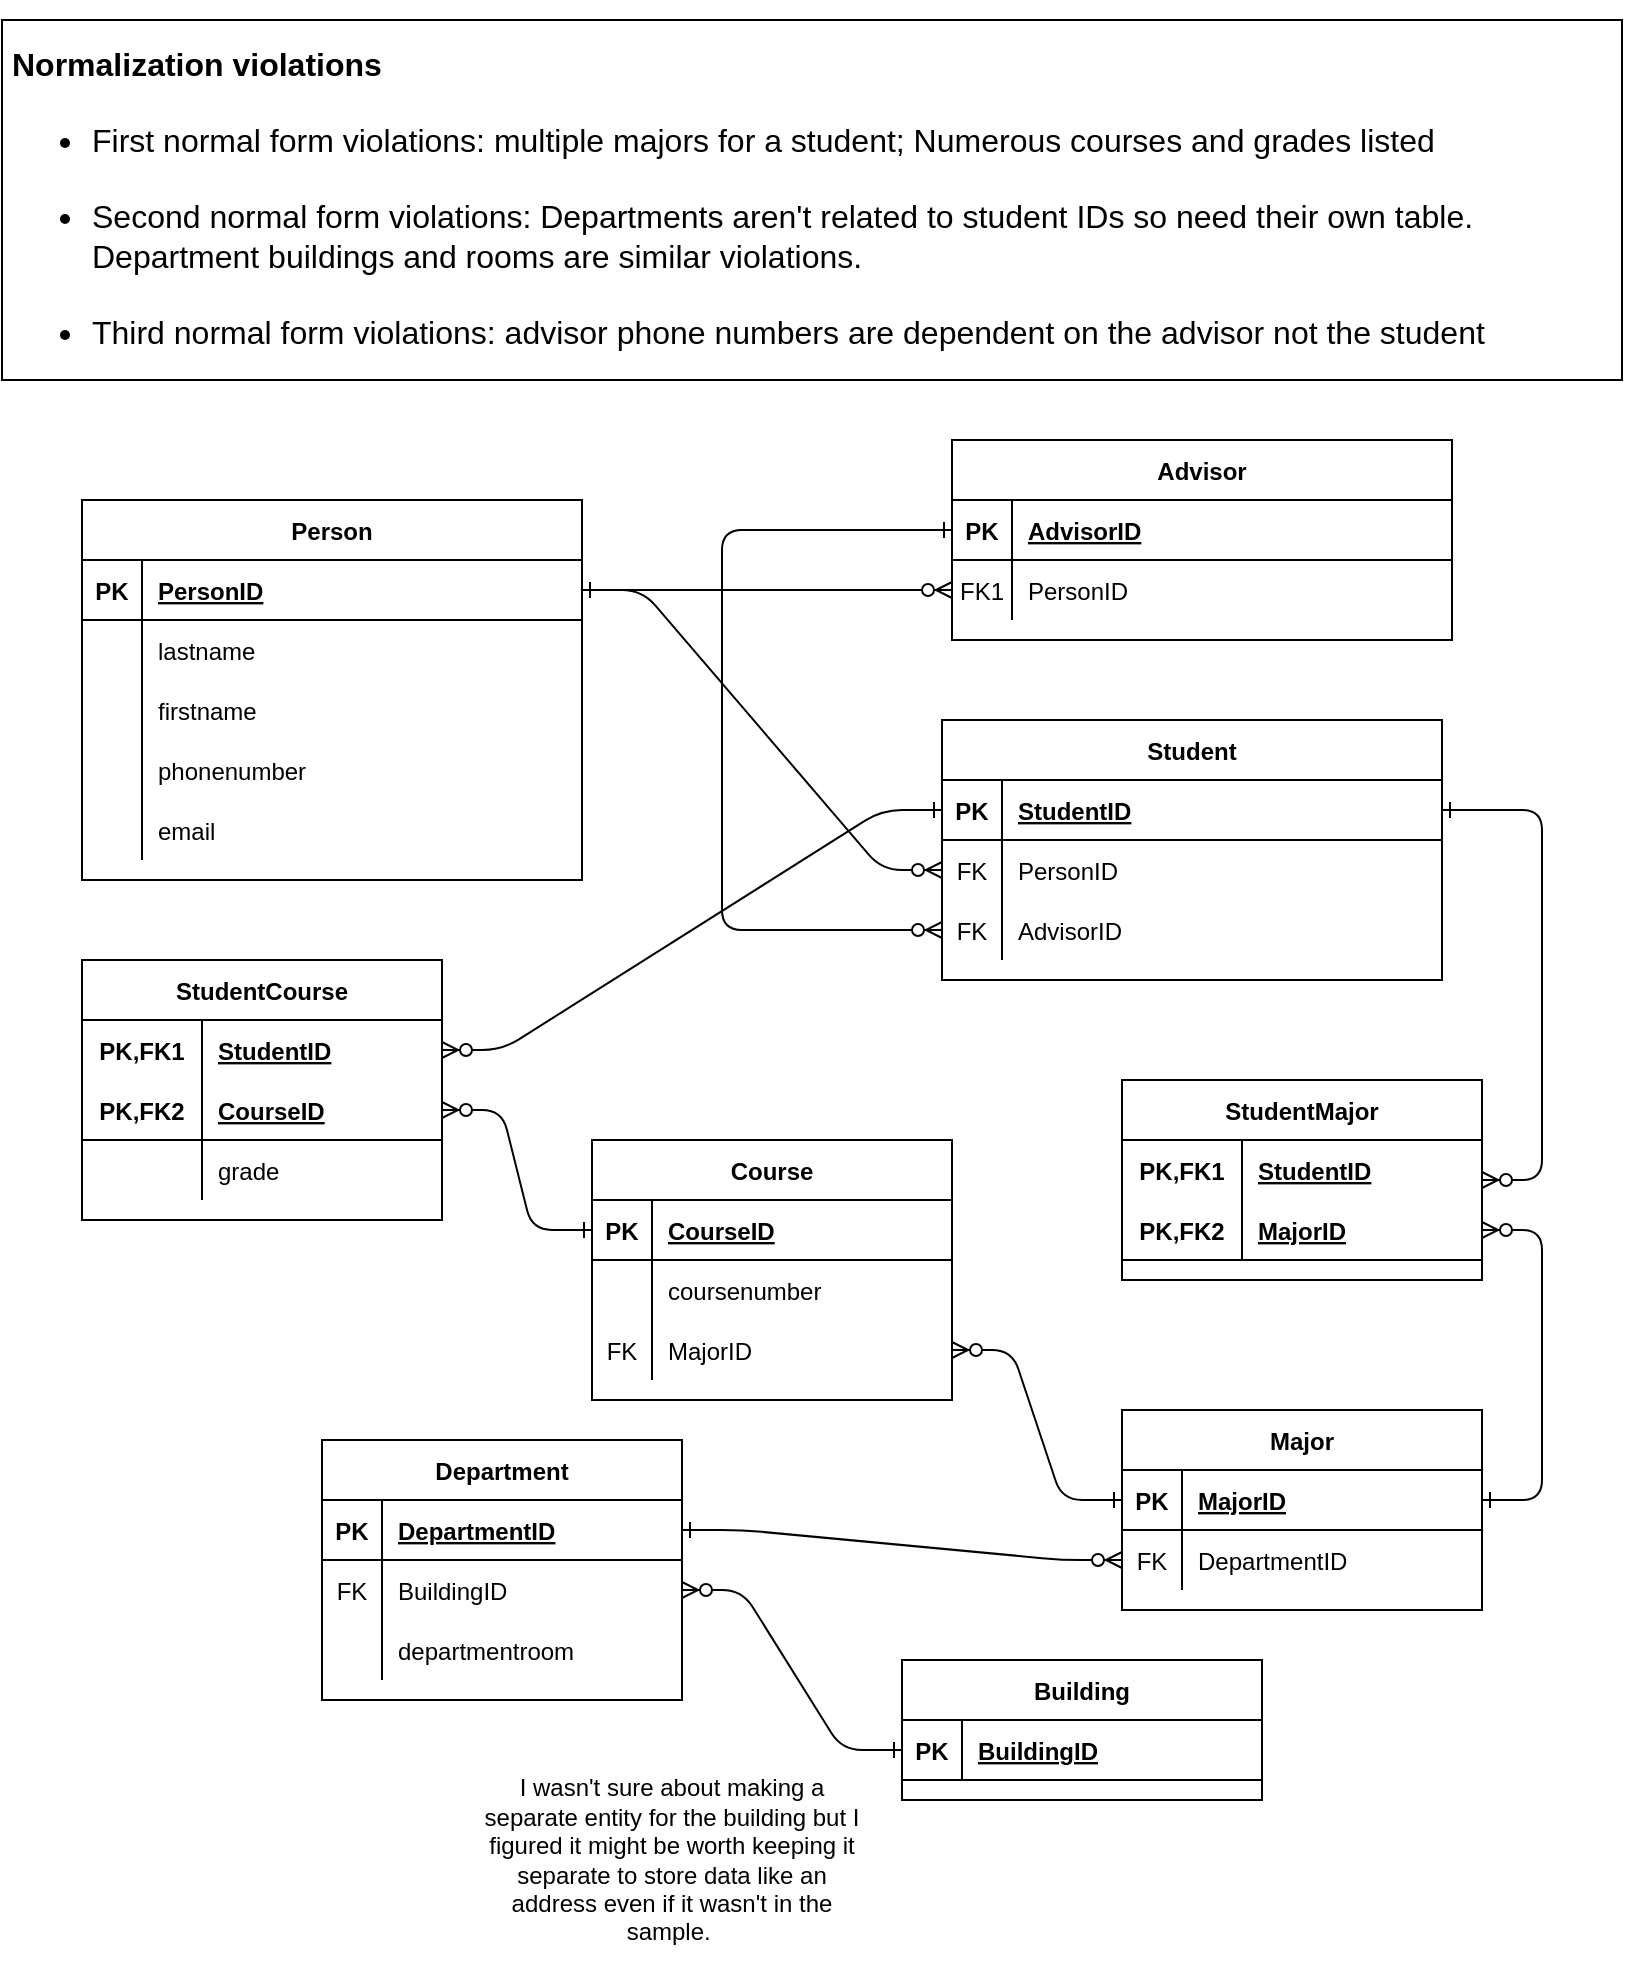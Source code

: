 <mxfile version="13.8.1" type="github">
  <diagram id="R2lEEEUBdFMjLlhIrx00" name="Page-1">
    <mxGraphModel dx="1213" dy="714" grid="1" gridSize="10" guides="1" tooltips="1" connect="1" arrows="1" fold="1" page="1" pageScale="1" pageWidth="850" pageHeight="1100" math="0" shadow="0" extFonts="Permanent Marker^https://fonts.googleapis.com/css?family=Permanent+Marker">
      <root>
        <mxCell id="0" />
        <mxCell id="1" parent="0" />
        <mxCell id="C-vyLk0tnHw3VtMMgP7b-1" value="" style="edgeStyle=entityRelationEdgeStyle;endArrow=ERzeroToMany;startArrow=ERone;endFill=1;startFill=0;exitX=1;exitY=0.5;exitDx=0;exitDy=0;entryX=0;entryY=0.5;entryDx=0;entryDy=0;" parent="1" source="C-vyLk0tnHw3VtMMgP7b-3" target="C-vyLk0tnHw3VtMMgP7b-27" edge="1">
          <mxGeometry width="100" height="100" relative="1" as="geometry">
            <mxPoint x="340" y="720" as="sourcePoint" />
            <mxPoint x="730" y="500" as="targetPoint" />
          </mxGeometry>
        </mxCell>
        <mxCell id="C-vyLk0tnHw3VtMMgP7b-12" value="" style="edgeStyle=entityRelationEdgeStyle;endArrow=ERzeroToMany;startArrow=ERone;endFill=1;startFill=0;" parent="1" source="C-vyLk0tnHw3VtMMgP7b-3" target="C-vyLk0tnHw3VtMMgP7b-17" edge="1">
          <mxGeometry width="100" height="100" relative="1" as="geometry">
            <mxPoint x="400" y="180" as="sourcePoint" />
            <mxPoint x="460" y="205" as="targetPoint" />
          </mxGeometry>
        </mxCell>
        <mxCell id="3lUMdc_TpQhThWW97-AH-1" value="&lt;h1&gt;&lt;span&gt;&lt;font style=&quot;font-size: 16px&quot;&gt;Normalization violations&lt;/font&gt;&lt;/span&gt;&lt;/h1&gt;&lt;h1 style=&quot;font-size: 16px&quot;&gt;&lt;ul&gt;&lt;li&gt;&lt;span style=&quot;font-weight: 400&quot;&gt;First normal form violations: multiple majors for a student; Numerous courses and grades listed&lt;br&gt;&lt;br&gt;&lt;/span&gt;&lt;/li&gt;&lt;li&gt;&lt;span style=&quot;font-weight: 400&quot;&gt;Second normal form violations: Departments aren&#39;t related to student IDs so need their own table. Department buildings and rooms are similar violations.&amp;nbsp;&lt;br&gt;&lt;br&gt;&lt;/span&gt;&lt;/li&gt;&lt;li&gt;&lt;span style=&quot;font-weight: 400&quot;&gt;Third normal form violations: advisor phone numbers are dependent on the advisor not the student&lt;/span&gt;&lt;/li&gt;&lt;/ul&gt;&lt;/h1&gt;" style="text;html=1;fillColor=none;spacing=5;spacingTop=-20;whiteSpace=wrap;overflow=hidden;rounded=0;strokeColor=#000000;" vertex="1" parent="1">
          <mxGeometry x="40" y="30" width="810" height="180" as="geometry" />
        </mxCell>
        <mxCell id="3lUMdc_TpQhThWW97-AH-36" value="" style="edgeStyle=entityRelationEdgeStyle;endArrow=ERzeroToMany;startArrow=ERone;endFill=1;startFill=0;exitX=1;exitY=0.5;exitDx=0;exitDy=0;" edge="1" parent="1" source="C-vyLk0tnHw3VtMMgP7b-24" target="3lUMdc_TpQhThWW97-AH-10">
          <mxGeometry width="100" height="100" relative="1" as="geometry">
            <mxPoint x="50" y="540" as="sourcePoint" />
            <mxPoint x="110" y="680" as="targetPoint" />
          </mxGeometry>
        </mxCell>
        <mxCell id="3lUMdc_TpQhThWW97-AH-37" value="" style="edgeStyle=entityRelationEdgeStyle;endArrow=ERzeroToMany;startArrow=ERone;endFill=1;startFill=0;exitX=1;exitY=0.5;exitDx=0;exitDy=0;entryX=1;entryY=0.5;entryDx=0;entryDy=0;" edge="1" parent="1" source="3lUMdc_TpQhThWW97-AH-24" target="3lUMdc_TpQhThWW97-AH-14">
          <mxGeometry width="100" height="100" relative="1" as="geometry">
            <mxPoint x="290" y="690" as="sourcePoint" />
            <mxPoint x="350" y="830" as="targetPoint" />
          </mxGeometry>
        </mxCell>
        <mxCell id="3lUMdc_TpQhThWW97-AH-51" value="" style="edgeStyle=entityRelationEdgeStyle;endArrow=ERzeroToMany;startArrow=ERone;endFill=1;startFill=0;exitX=1;exitY=0.5;exitDx=0;exitDy=0;entryX=0;entryY=0.5;entryDx=0;entryDy=0;" edge="1" parent="1" source="3lUMdc_TpQhThWW97-AH-39" target="3lUMdc_TpQhThWW97-AH-27">
          <mxGeometry width="100" height="100" relative="1" as="geometry">
            <mxPoint x="460" y="800" as="sourcePoint" />
            <mxPoint x="520" y="940" as="targetPoint" />
          </mxGeometry>
        </mxCell>
        <mxCell id="3lUMdc_TpQhThWW97-AH-62" value="" style="edgeStyle=entityRelationEdgeStyle;endArrow=ERzeroToMany;startArrow=ERone;endFill=1;startFill=0;exitX=0;exitY=0.5;exitDx=0;exitDy=0;entryX=1;entryY=0.5;entryDx=0;entryDy=0;" edge="1" parent="1" source="3lUMdc_TpQhThWW97-AH-53" target="3lUMdc_TpQhThWW97-AH-45">
          <mxGeometry width="100" height="100" relative="1" as="geometry">
            <mxPoint x="310" y="590" as="sourcePoint" />
            <mxPoint x="370" y="730" as="targetPoint" />
          </mxGeometry>
        </mxCell>
        <mxCell id="3lUMdc_TpQhThWW97-AH-90" value="" style="edgeStyle=entityRelationEdgeStyle;endArrow=ERzeroToMany;startArrow=ERone;endFill=1;startFill=0;exitX=0;exitY=0.5;exitDx=0;exitDy=0;entryX=1;entryY=0.5;entryDx=0;entryDy=0;" edge="1" parent="1" source="3lUMdc_TpQhThWW97-AH-24" target="3lUMdc_TpQhThWW97-AH-70">
          <mxGeometry width="100" height="100" relative="1" as="geometry">
            <mxPoint x="310" y="600" as="sourcePoint" />
            <mxPoint x="370" y="740" as="targetPoint" />
          </mxGeometry>
        </mxCell>
        <mxCell id="3lUMdc_TpQhThWW97-AH-94" value="" style="edgeStyle=elbowEdgeStyle;endArrow=ERzeroToMany;startArrow=ERone;endFill=1;startFill=0;entryX=0;entryY=0.5;entryDx=0;entryDy=0;exitX=0;exitY=0.5;exitDx=0;exitDy=0;" edge="1" parent="1" source="C-vyLk0tnHw3VtMMgP7b-14" target="3lUMdc_TpQhThWW97-AH-91">
          <mxGeometry width="100" height="100" relative="1" as="geometry">
            <mxPoint x="410" y="320" as="sourcePoint" />
            <mxPoint x="370" y="630" as="targetPoint" />
            <Array as="points">
              <mxPoint x="400" y="450" />
            </Array>
          </mxGeometry>
        </mxCell>
        <mxCell id="3lUMdc_TpQhThWW97-AH-110" value="" style="edgeStyle=entityRelationEdgeStyle;endArrow=ERzeroToMany;startArrow=ERone;endFill=1;startFill=0;exitX=0;exitY=0.5;exitDx=0;exitDy=0;entryX=1;entryY=0.5;entryDx=0;entryDy=0;" edge="1" parent="1" source="C-vyLk0tnHw3VtMMgP7b-24" target="3lUMdc_TpQhThWW97-AH-97">
          <mxGeometry width="100" height="100" relative="1" as="geometry">
            <mxPoint x="50" y="660" as="sourcePoint" />
            <mxPoint x="110" y="800" as="targetPoint" />
          </mxGeometry>
        </mxCell>
        <mxCell id="3lUMdc_TpQhThWW97-AH-111" value="" style="edgeStyle=entityRelationEdgeStyle;endArrow=ERzeroToMany;startArrow=ERone;endFill=1;startFill=0;exitX=0;exitY=0.5;exitDx=0;exitDy=0;entryX=1;entryY=0.5;entryDx=0;entryDy=0;" edge="1" parent="1" source="3lUMdc_TpQhThWW97-AH-64" target="3lUMdc_TpQhThWW97-AH-100">
          <mxGeometry width="100" height="100" relative="1" as="geometry">
            <mxPoint x="160" y="710" as="sourcePoint" />
            <mxPoint x="220" y="850" as="targetPoint" />
          </mxGeometry>
        </mxCell>
        <mxCell id="C-vyLk0tnHw3VtMMgP7b-2" value="Person" style="shape=table;startSize=30;container=1;collapsible=1;childLayout=tableLayout;fixedRows=1;rowLines=0;fontStyle=1;align=center;resizeLast=1;" parent="1" vertex="1">
          <mxGeometry x="80" y="270" width="250" height="190" as="geometry" />
        </mxCell>
        <mxCell id="C-vyLk0tnHw3VtMMgP7b-3" value="" style="shape=partialRectangle;collapsible=0;dropTarget=0;pointerEvents=0;fillColor=none;points=[[0,0.5],[1,0.5]];portConstraint=eastwest;top=0;left=0;right=0;bottom=1;" parent="C-vyLk0tnHw3VtMMgP7b-2" vertex="1">
          <mxGeometry y="30" width="250" height="30" as="geometry" />
        </mxCell>
        <mxCell id="C-vyLk0tnHw3VtMMgP7b-4" value="PK" style="shape=partialRectangle;overflow=hidden;connectable=0;fillColor=none;top=0;left=0;bottom=0;right=0;fontStyle=1;" parent="C-vyLk0tnHw3VtMMgP7b-3" vertex="1">
          <mxGeometry width="30" height="30" as="geometry" />
        </mxCell>
        <mxCell id="C-vyLk0tnHw3VtMMgP7b-5" value="PersonID" style="shape=partialRectangle;overflow=hidden;connectable=0;fillColor=none;top=0;left=0;bottom=0;right=0;align=left;spacingLeft=6;fontStyle=5;" parent="C-vyLk0tnHw3VtMMgP7b-3" vertex="1">
          <mxGeometry x="30" width="220" height="30" as="geometry" />
        </mxCell>
        <mxCell id="C-vyLk0tnHw3VtMMgP7b-9" value="" style="shape=partialRectangle;collapsible=0;dropTarget=0;pointerEvents=0;fillColor=none;points=[[0,0.5],[1,0.5]];portConstraint=eastwest;top=0;left=0;right=0;bottom=0;" parent="C-vyLk0tnHw3VtMMgP7b-2" vertex="1">
          <mxGeometry y="60" width="250" height="30" as="geometry" />
        </mxCell>
        <mxCell id="C-vyLk0tnHw3VtMMgP7b-10" value="" style="shape=partialRectangle;overflow=hidden;connectable=0;fillColor=none;top=0;left=0;bottom=0;right=0;" parent="C-vyLk0tnHw3VtMMgP7b-9" vertex="1">
          <mxGeometry width="30" height="30" as="geometry" />
        </mxCell>
        <mxCell id="C-vyLk0tnHw3VtMMgP7b-11" value="lastname" style="shape=partialRectangle;overflow=hidden;connectable=0;fillColor=none;top=0;left=0;bottom=0;right=0;align=left;spacingLeft=6;" parent="C-vyLk0tnHw3VtMMgP7b-9" vertex="1">
          <mxGeometry x="30" width="220" height="30" as="geometry" />
        </mxCell>
        <mxCell id="3lUMdc_TpQhThWW97-AH-2" style="shape=partialRectangle;collapsible=0;dropTarget=0;pointerEvents=0;fillColor=none;points=[[0,0.5],[1,0.5]];portConstraint=eastwest;top=0;left=0;right=0;bottom=0;" vertex="1" parent="C-vyLk0tnHw3VtMMgP7b-2">
          <mxGeometry y="90" width="250" height="30" as="geometry" />
        </mxCell>
        <mxCell id="3lUMdc_TpQhThWW97-AH-3" style="shape=partialRectangle;overflow=hidden;connectable=0;fillColor=none;top=0;left=0;bottom=0;right=0;" vertex="1" parent="3lUMdc_TpQhThWW97-AH-2">
          <mxGeometry width="30" height="30" as="geometry" />
        </mxCell>
        <mxCell id="3lUMdc_TpQhThWW97-AH-4" value="firstname" style="shape=partialRectangle;overflow=hidden;connectable=0;fillColor=none;top=0;left=0;bottom=0;right=0;align=left;spacingLeft=6;" vertex="1" parent="3lUMdc_TpQhThWW97-AH-2">
          <mxGeometry x="30" width="220" height="30" as="geometry" />
        </mxCell>
        <mxCell id="3lUMdc_TpQhThWW97-AH-112" style="shape=partialRectangle;collapsible=0;dropTarget=0;pointerEvents=0;fillColor=none;points=[[0,0.5],[1,0.5]];portConstraint=eastwest;top=0;left=0;right=0;bottom=0;" vertex="1" parent="C-vyLk0tnHw3VtMMgP7b-2">
          <mxGeometry y="120" width="250" height="30" as="geometry" />
        </mxCell>
        <mxCell id="3lUMdc_TpQhThWW97-AH-113" style="shape=partialRectangle;overflow=hidden;connectable=0;fillColor=none;top=0;left=0;bottom=0;right=0;" vertex="1" parent="3lUMdc_TpQhThWW97-AH-112">
          <mxGeometry width="30" height="30" as="geometry" />
        </mxCell>
        <mxCell id="3lUMdc_TpQhThWW97-AH-114" value="phonenumber" style="shape=partialRectangle;overflow=hidden;connectable=0;fillColor=none;top=0;left=0;bottom=0;right=0;align=left;spacingLeft=6;" vertex="1" parent="3lUMdc_TpQhThWW97-AH-112">
          <mxGeometry x="30" width="220" height="30" as="geometry" />
        </mxCell>
        <mxCell id="3lUMdc_TpQhThWW97-AH-115" style="shape=partialRectangle;collapsible=0;dropTarget=0;pointerEvents=0;fillColor=none;points=[[0,0.5],[1,0.5]];portConstraint=eastwest;top=0;left=0;right=0;bottom=0;" vertex="1" parent="C-vyLk0tnHw3VtMMgP7b-2">
          <mxGeometry y="150" width="250" height="30" as="geometry" />
        </mxCell>
        <mxCell id="3lUMdc_TpQhThWW97-AH-116" style="shape=partialRectangle;overflow=hidden;connectable=0;fillColor=none;top=0;left=0;bottom=0;right=0;" vertex="1" parent="3lUMdc_TpQhThWW97-AH-115">
          <mxGeometry width="30" height="30" as="geometry" />
        </mxCell>
        <mxCell id="3lUMdc_TpQhThWW97-AH-117" value="email" style="shape=partialRectangle;overflow=hidden;connectable=0;fillColor=none;top=0;left=0;bottom=0;right=0;align=left;spacingLeft=6;" vertex="1" parent="3lUMdc_TpQhThWW97-AH-115">
          <mxGeometry x="30" width="220" height="30" as="geometry" />
        </mxCell>
        <mxCell id="3lUMdc_TpQhThWW97-AH-96" value="StudentCourse" style="shape=table;startSize=30;container=1;collapsible=1;childLayout=tableLayout;fixedRows=1;rowLines=0;fontStyle=1;align=center;resizeLast=1;strokeColor=#000000;" vertex="1" parent="1">
          <mxGeometry x="80" y="500" width="180" height="130" as="geometry" />
        </mxCell>
        <mxCell id="3lUMdc_TpQhThWW97-AH-97" value="" style="shape=partialRectangle;collapsible=0;dropTarget=0;pointerEvents=0;fillColor=none;top=0;left=0;bottom=0;right=0;points=[[0,0.5],[1,0.5]];portConstraint=eastwest;" vertex="1" parent="3lUMdc_TpQhThWW97-AH-96">
          <mxGeometry y="30" width="180" height="30" as="geometry" />
        </mxCell>
        <mxCell id="3lUMdc_TpQhThWW97-AH-98" value="PK,FK1" style="shape=partialRectangle;connectable=0;fillColor=none;top=0;left=0;bottom=0;right=0;fontStyle=1;overflow=hidden;" vertex="1" parent="3lUMdc_TpQhThWW97-AH-97">
          <mxGeometry width="60" height="30" as="geometry" />
        </mxCell>
        <mxCell id="3lUMdc_TpQhThWW97-AH-99" value="StudentID" style="shape=partialRectangle;connectable=0;fillColor=none;top=0;left=0;bottom=0;right=0;align=left;spacingLeft=6;fontStyle=5;overflow=hidden;" vertex="1" parent="3lUMdc_TpQhThWW97-AH-97">
          <mxGeometry x="60" width="120" height="30" as="geometry" />
        </mxCell>
        <mxCell id="3lUMdc_TpQhThWW97-AH-100" value="" style="shape=partialRectangle;collapsible=0;dropTarget=0;pointerEvents=0;fillColor=none;top=0;left=0;bottom=1;right=0;points=[[0,0.5],[1,0.5]];portConstraint=eastwest;" vertex="1" parent="3lUMdc_TpQhThWW97-AH-96">
          <mxGeometry y="60" width="180" height="30" as="geometry" />
        </mxCell>
        <mxCell id="3lUMdc_TpQhThWW97-AH-101" value="PK,FK2" style="shape=partialRectangle;connectable=0;fillColor=none;top=0;left=0;bottom=0;right=0;fontStyle=1;overflow=hidden;" vertex="1" parent="3lUMdc_TpQhThWW97-AH-100">
          <mxGeometry width="60" height="30" as="geometry" />
        </mxCell>
        <mxCell id="3lUMdc_TpQhThWW97-AH-102" value="CourseID" style="shape=partialRectangle;connectable=0;fillColor=none;top=0;left=0;bottom=0;right=0;align=left;spacingLeft=6;fontStyle=5;overflow=hidden;" vertex="1" parent="3lUMdc_TpQhThWW97-AH-100">
          <mxGeometry x="60" width="120" height="30" as="geometry" />
        </mxCell>
        <mxCell id="3lUMdc_TpQhThWW97-AH-107" value="" style="shape=partialRectangle;collapsible=0;dropTarget=0;pointerEvents=0;fillColor=none;top=0;left=0;bottom=0;right=0;points=[[0,0.5],[1,0.5]];portConstraint=eastwest;" vertex="1" parent="3lUMdc_TpQhThWW97-AH-96">
          <mxGeometry y="90" width="180" height="30" as="geometry" />
        </mxCell>
        <mxCell id="3lUMdc_TpQhThWW97-AH-108" value="" style="shape=partialRectangle;connectable=0;fillColor=none;top=0;left=0;bottom=0;right=0;editable=1;overflow=hidden;" vertex="1" parent="3lUMdc_TpQhThWW97-AH-107">
          <mxGeometry width="60" height="30" as="geometry" />
        </mxCell>
        <mxCell id="3lUMdc_TpQhThWW97-AH-109" value="grade" style="shape=partialRectangle;connectable=0;fillColor=none;top=0;left=0;bottom=0;right=0;align=left;spacingLeft=6;overflow=hidden;" vertex="1" parent="3lUMdc_TpQhThWW97-AH-107">
          <mxGeometry x="60" width="120" height="30" as="geometry" />
        </mxCell>
        <mxCell id="3lUMdc_TpQhThWW97-AH-63" value="Course" style="shape=table;startSize=30;container=1;collapsible=1;childLayout=tableLayout;fixedRows=1;rowLines=0;fontStyle=1;align=center;resizeLast=1;strokeColor=#000000;" vertex="1" parent="1">
          <mxGeometry x="335" y="590" width="180" height="130" as="geometry" />
        </mxCell>
        <mxCell id="3lUMdc_TpQhThWW97-AH-64" value="" style="shape=partialRectangle;collapsible=0;dropTarget=0;pointerEvents=0;fillColor=none;top=0;left=0;bottom=1;right=0;points=[[0,0.5],[1,0.5]];portConstraint=eastwest;" vertex="1" parent="3lUMdc_TpQhThWW97-AH-63">
          <mxGeometry y="30" width="180" height="30" as="geometry" />
        </mxCell>
        <mxCell id="3lUMdc_TpQhThWW97-AH-65" value="PK" style="shape=partialRectangle;connectable=0;fillColor=none;top=0;left=0;bottom=0;right=0;fontStyle=1;overflow=hidden;" vertex="1" parent="3lUMdc_TpQhThWW97-AH-64">
          <mxGeometry width="30" height="30" as="geometry" />
        </mxCell>
        <mxCell id="3lUMdc_TpQhThWW97-AH-66" value="CourseID" style="shape=partialRectangle;connectable=0;fillColor=none;top=0;left=0;bottom=0;right=0;align=left;spacingLeft=6;fontStyle=5;overflow=hidden;" vertex="1" parent="3lUMdc_TpQhThWW97-AH-64">
          <mxGeometry x="30" width="150" height="30" as="geometry" />
        </mxCell>
        <mxCell id="3lUMdc_TpQhThWW97-AH-67" value="" style="shape=partialRectangle;collapsible=0;dropTarget=0;pointerEvents=0;fillColor=none;top=0;left=0;bottom=0;right=0;points=[[0,0.5],[1,0.5]];portConstraint=eastwest;" vertex="1" parent="3lUMdc_TpQhThWW97-AH-63">
          <mxGeometry y="60" width="180" height="30" as="geometry" />
        </mxCell>
        <mxCell id="3lUMdc_TpQhThWW97-AH-68" value="" style="shape=partialRectangle;connectable=0;fillColor=none;top=0;left=0;bottom=0;right=0;editable=1;overflow=hidden;" vertex="1" parent="3lUMdc_TpQhThWW97-AH-67">
          <mxGeometry width="30" height="30" as="geometry" />
        </mxCell>
        <mxCell id="3lUMdc_TpQhThWW97-AH-69" value="coursenumber" style="shape=partialRectangle;connectable=0;fillColor=none;top=0;left=0;bottom=0;right=0;align=left;spacingLeft=6;overflow=hidden;" vertex="1" parent="3lUMdc_TpQhThWW97-AH-67">
          <mxGeometry x="30" width="150" height="30" as="geometry" />
        </mxCell>
        <mxCell id="3lUMdc_TpQhThWW97-AH-70" value="" style="shape=partialRectangle;collapsible=0;dropTarget=0;pointerEvents=0;fillColor=none;top=0;left=0;bottom=0;right=0;points=[[0,0.5],[1,0.5]];portConstraint=eastwest;" vertex="1" parent="3lUMdc_TpQhThWW97-AH-63">
          <mxGeometry y="90" width="180" height="30" as="geometry" />
        </mxCell>
        <mxCell id="3lUMdc_TpQhThWW97-AH-71" value="FK" style="shape=partialRectangle;connectable=0;fillColor=none;top=0;left=0;bottom=0;right=0;editable=1;overflow=hidden;" vertex="1" parent="3lUMdc_TpQhThWW97-AH-70">
          <mxGeometry width="30" height="30" as="geometry" />
        </mxCell>
        <mxCell id="3lUMdc_TpQhThWW97-AH-72" value="MajorID" style="shape=partialRectangle;connectable=0;fillColor=none;top=0;left=0;bottom=0;right=0;align=left;spacingLeft=6;overflow=hidden;" vertex="1" parent="3lUMdc_TpQhThWW97-AH-70">
          <mxGeometry x="30" width="150" height="30" as="geometry" />
        </mxCell>
        <mxCell id="3lUMdc_TpQhThWW97-AH-38" value="Department" style="shape=table;startSize=30;container=1;collapsible=1;childLayout=tableLayout;fixedRows=1;rowLines=0;fontStyle=1;align=center;resizeLast=1;strokeColor=#000000;" vertex="1" parent="1">
          <mxGeometry x="200" y="740" width="180" height="130" as="geometry" />
        </mxCell>
        <mxCell id="3lUMdc_TpQhThWW97-AH-39" value="" style="shape=partialRectangle;collapsible=0;dropTarget=0;pointerEvents=0;fillColor=none;top=0;left=0;bottom=1;right=0;points=[[0,0.5],[1,0.5]];portConstraint=eastwest;" vertex="1" parent="3lUMdc_TpQhThWW97-AH-38">
          <mxGeometry y="30" width="180" height="30" as="geometry" />
        </mxCell>
        <mxCell id="3lUMdc_TpQhThWW97-AH-40" value="PK" style="shape=partialRectangle;connectable=0;fillColor=none;top=0;left=0;bottom=0;right=0;fontStyle=1;overflow=hidden;" vertex="1" parent="3lUMdc_TpQhThWW97-AH-39">
          <mxGeometry width="30" height="30" as="geometry" />
        </mxCell>
        <mxCell id="3lUMdc_TpQhThWW97-AH-41" value="DepartmentID" style="shape=partialRectangle;connectable=0;fillColor=none;top=0;left=0;bottom=0;right=0;align=left;spacingLeft=6;fontStyle=5;overflow=hidden;" vertex="1" parent="3lUMdc_TpQhThWW97-AH-39">
          <mxGeometry x="30" width="150" height="30" as="geometry" />
        </mxCell>
        <mxCell id="3lUMdc_TpQhThWW97-AH-45" value="" style="shape=partialRectangle;collapsible=0;dropTarget=0;pointerEvents=0;fillColor=none;top=0;left=0;bottom=0;right=0;points=[[0,0.5],[1,0.5]];portConstraint=eastwest;" vertex="1" parent="3lUMdc_TpQhThWW97-AH-38">
          <mxGeometry y="60" width="180" height="30" as="geometry" />
        </mxCell>
        <mxCell id="3lUMdc_TpQhThWW97-AH-46" value="FK" style="shape=partialRectangle;connectable=0;fillColor=none;top=0;left=0;bottom=0;right=0;editable=1;overflow=hidden;" vertex="1" parent="3lUMdc_TpQhThWW97-AH-45">
          <mxGeometry width="30" height="30" as="geometry" />
        </mxCell>
        <mxCell id="3lUMdc_TpQhThWW97-AH-47" value="BuildingID" style="shape=partialRectangle;connectable=0;fillColor=none;top=0;left=0;bottom=0;right=0;align=left;spacingLeft=6;overflow=hidden;" vertex="1" parent="3lUMdc_TpQhThWW97-AH-45">
          <mxGeometry x="30" width="150" height="30" as="geometry" />
        </mxCell>
        <mxCell id="3lUMdc_TpQhThWW97-AH-48" value="" style="shape=partialRectangle;collapsible=0;dropTarget=0;pointerEvents=0;fillColor=none;top=0;left=0;bottom=0;right=0;points=[[0,0.5],[1,0.5]];portConstraint=eastwest;" vertex="1" parent="3lUMdc_TpQhThWW97-AH-38">
          <mxGeometry y="90" width="180" height="30" as="geometry" />
        </mxCell>
        <mxCell id="3lUMdc_TpQhThWW97-AH-49" value="" style="shape=partialRectangle;connectable=0;fillColor=none;top=0;left=0;bottom=0;right=0;editable=1;overflow=hidden;" vertex="1" parent="3lUMdc_TpQhThWW97-AH-48">
          <mxGeometry width="30" height="30" as="geometry" />
        </mxCell>
        <mxCell id="3lUMdc_TpQhThWW97-AH-50" value="departmentroom" style="shape=partialRectangle;connectable=0;fillColor=none;top=0;left=0;bottom=0;right=0;align=left;spacingLeft=6;overflow=hidden;" vertex="1" parent="3lUMdc_TpQhThWW97-AH-48">
          <mxGeometry x="30" width="150" height="30" as="geometry" />
        </mxCell>
        <mxCell id="3lUMdc_TpQhThWW97-AH-23" value="Major" style="shape=table;startSize=30;container=1;collapsible=1;childLayout=tableLayout;fixedRows=1;rowLines=0;fontStyle=1;align=center;resizeLast=1;strokeColor=#000000;" vertex="1" parent="1">
          <mxGeometry x="600" y="725" width="180" height="100" as="geometry" />
        </mxCell>
        <mxCell id="3lUMdc_TpQhThWW97-AH-24" value="" style="shape=partialRectangle;collapsible=0;dropTarget=0;pointerEvents=0;fillColor=none;top=0;left=0;bottom=1;right=0;points=[[0,0.5],[1,0.5]];portConstraint=eastwest;" vertex="1" parent="3lUMdc_TpQhThWW97-AH-23">
          <mxGeometry y="30" width="180" height="30" as="geometry" />
        </mxCell>
        <mxCell id="3lUMdc_TpQhThWW97-AH-25" value="PK" style="shape=partialRectangle;connectable=0;fillColor=none;top=0;left=0;bottom=0;right=0;fontStyle=1;overflow=hidden;" vertex="1" parent="3lUMdc_TpQhThWW97-AH-24">
          <mxGeometry width="30" height="30" as="geometry" />
        </mxCell>
        <mxCell id="3lUMdc_TpQhThWW97-AH-26" value="MajorID" style="shape=partialRectangle;connectable=0;fillColor=none;top=0;left=0;bottom=0;right=0;align=left;spacingLeft=6;fontStyle=5;overflow=hidden;" vertex="1" parent="3lUMdc_TpQhThWW97-AH-24">
          <mxGeometry x="30" width="150" height="30" as="geometry" />
        </mxCell>
        <mxCell id="3lUMdc_TpQhThWW97-AH-27" value="" style="shape=partialRectangle;collapsible=0;dropTarget=0;pointerEvents=0;fillColor=none;top=0;left=0;bottom=0;right=0;points=[[0,0.5],[1,0.5]];portConstraint=eastwest;" vertex="1" parent="3lUMdc_TpQhThWW97-AH-23">
          <mxGeometry y="60" width="180" height="30" as="geometry" />
        </mxCell>
        <mxCell id="3lUMdc_TpQhThWW97-AH-28" value="FK" style="shape=partialRectangle;connectable=0;fillColor=none;top=0;left=0;bottom=0;right=0;editable=1;overflow=hidden;" vertex="1" parent="3lUMdc_TpQhThWW97-AH-27">
          <mxGeometry width="30" height="30" as="geometry" />
        </mxCell>
        <mxCell id="3lUMdc_TpQhThWW97-AH-29" value="DepartmentID" style="shape=partialRectangle;connectable=0;fillColor=none;top=0;left=0;bottom=0;right=0;align=left;spacingLeft=6;overflow=hidden;" vertex="1" parent="3lUMdc_TpQhThWW97-AH-27">
          <mxGeometry x="30" width="150" height="30" as="geometry" />
        </mxCell>
        <mxCell id="3lUMdc_TpQhThWW97-AH-52" value="Building" style="shape=table;startSize=30;container=1;collapsible=1;childLayout=tableLayout;fixedRows=1;rowLines=0;fontStyle=1;align=center;resizeLast=1;strokeColor=#000000;" vertex="1" parent="1">
          <mxGeometry x="490" y="850" width="180" height="70" as="geometry" />
        </mxCell>
        <mxCell id="3lUMdc_TpQhThWW97-AH-53" value="" style="shape=partialRectangle;collapsible=0;dropTarget=0;pointerEvents=0;fillColor=none;top=0;left=0;bottom=1;right=0;points=[[0,0.5],[1,0.5]];portConstraint=eastwest;" vertex="1" parent="3lUMdc_TpQhThWW97-AH-52">
          <mxGeometry y="30" width="180" height="30" as="geometry" />
        </mxCell>
        <mxCell id="3lUMdc_TpQhThWW97-AH-54" value="PK" style="shape=partialRectangle;connectable=0;fillColor=none;top=0;left=0;bottom=0;right=0;fontStyle=1;overflow=hidden;" vertex="1" parent="3lUMdc_TpQhThWW97-AH-53">
          <mxGeometry width="30" height="30" as="geometry" />
        </mxCell>
        <mxCell id="3lUMdc_TpQhThWW97-AH-55" value="BuildingID" style="shape=partialRectangle;connectable=0;fillColor=none;top=0;left=0;bottom=0;right=0;align=left;spacingLeft=6;fontStyle=5;overflow=hidden;" vertex="1" parent="3lUMdc_TpQhThWW97-AH-53">
          <mxGeometry x="30" width="150" height="30" as="geometry" />
        </mxCell>
        <mxCell id="C-vyLk0tnHw3VtMMgP7b-13" value="Advisor" style="shape=table;startSize=30;container=1;collapsible=1;childLayout=tableLayout;fixedRows=1;rowLines=0;fontStyle=1;align=center;resizeLast=1;" parent="1" vertex="1">
          <mxGeometry x="515" y="240" width="250" height="100" as="geometry" />
        </mxCell>
        <mxCell id="C-vyLk0tnHw3VtMMgP7b-14" value="" style="shape=partialRectangle;collapsible=0;dropTarget=0;pointerEvents=0;fillColor=none;points=[[0,0.5],[1,0.5]];portConstraint=eastwest;top=0;left=0;right=0;bottom=1;" parent="C-vyLk0tnHw3VtMMgP7b-13" vertex="1">
          <mxGeometry y="30" width="250" height="30" as="geometry" />
        </mxCell>
        <mxCell id="C-vyLk0tnHw3VtMMgP7b-15" value="PK" style="shape=partialRectangle;overflow=hidden;connectable=0;fillColor=none;top=0;left=0;bottom=0;right=0;fontStyle=1;" parent="C-vyLk0tnHw3VtMMgP7b-14" vertex="1">
          <mxGeometry width="30" height="30" as="geometry" />
        </mxCell>
        <mxCell id="C-vyLk0tnHw3VtMMgP7b-16" value="AdvisorID" style="shape=partialRectangle;overflow=hidden;connectable=0;fillColor=none;top=0;left=0;bottom=0;right=0;align=left;spacingLeft=6;fontStyle=5;" parent="C-vyLk0tnHw3VtMMgP7b-14" vertex="1">
          <mxGeometry x="30" width="220" height="30" as="geometry" />
        </mxCell>
        <mxCell id="C-vyLk0tnHw3VtMMgP7b-17" value="" style="shape=partialRectangle;collapsible=0;dropTarget=0;pointerEvents=0;fillColor=none;points=[[0,0.5],[1,0.5]];portConstraint=eastwest;top=0;left=0;right=0;bottom=0;" parent="C-vyLk0tnHw3VtMMgP7b-13" vertex="1">
          <mxGeometry y="60" width="250" height="30" as="geometry" />
        </mxCell>
        <mxCell id="C-vyLk0tnHw3VtMMgP7b-18" value="FK1" style="shape=partialRectangle;overflow=hidden;connectable=0;fillColor=none;top=0;left=0;bottom=0;right=0;" parent="C-vyLk0tnHw3VtMMgP7b-17" vertex="1">
          <mxGeometry width="30" height="30" as="geometry" />
        </mxCell>
        <mxCell id="C-vyLk0tnHw3VtMMgP7b-19" value="PersonID" style="shape=partialRectangle;overflow=hidden;connectable=0;fillColor=none;top=0;left=0;bottom=0;right=0;align=left;spacingLeft=6;" parent="C-vyLk0tnHw3VtMMgP7b-17" vertex="1">
          <mxGeometry x="30" width="220" height="30" as="geometry" />
        </mxCell>
        <mxCell id="C-vyLk0tnHw3VtMMgP7b-23" value="Student" style="shape=table;startSize=30;container=1;collapsible=1;childLayout=tableLayout;fixedRows=1;rowLines=0;fontStyle=1;align=center;resizeLast=1;" parent="1" vertex="1">
          <mxGeometry x="510" y="380" width="250" height="130" as="geometry" />
        </mxCell>
        <mxCell id="C-vyLk0tnHw3VtMMgP7b-24" value="" style="shape=partialRectangle;collapsible=0;dropTarget=0;pointerEvents=0;fillColor=none;points=[[0,0.5],[1,0.5]];portConstraint=eastwest;top=0;left=0;right=0;bottom=1;" parent="C-vyLk0tnHw3VtMMgP7b-23" vertex="1">
          <mxGeometry y="30" width="250" height="30" as="geometry" />
        </mxCell>
        <mxCell id="C-vyLk0tnHw3VtMMgP7b-25" value="PK" style="shape=partialRectangle;overflow=hidden;connectable=0;fillColor=none;top=0;left=0;bottom=0;right=0;fontStyle=1;" parent="C-vyLk0tnHw3VtMMgP7b-24" vertex="1">
          <mxGeometry width="30" height="30" as="geometry" />
        </mxCell>
        <mxCell id="C-vyLk0tnHw3VtMMgP7b-26" value="StudentID" style="shape=partialRectangle;overflow=hidden;connectable=0;fillColor=none;top=0;left=0;bottom=0;right=0;align=left;spacingLeft=6;fontStyle=5;" parent="C-vyLk0tnHw3VtMMgP7b-24" vertex="1">
          <mxGeometry x="30" width="220" height="30" as="geometry" />
        </mxCell>
        <mxCell id="C-vyLk0tnHw3VtMMgP7b-27" value="" style="shape=partialRectangle;collapsible=0;dropTarget=0;pointerEvents=0;fillColor=none;points=[[0,0.5],[1,0.5]];portConstraint=eastwest;top=0;left=0;right=0;bottom=0;" parent="C-vyLk0tnHw3VtMMgP7b-23" vertex="1">
          <mxGeometry y="60" width="250" height="30" as="geometry" />
        </mxCell>
        <mxCell id="C-vyLk0tnHw3VtMMgP7b-28" value="FK" style="shape=partialRectangle;overflow=hidden;connectable=0;fillColor=none;top=0;left=0;bottom=0;right=0;" parent="C-vyLk0tnHw3VtMMgP7b-27" vertex="1">
          <mxGeometry width="30" height="30" as="geometry" />
        </mxCell>
        <mxCell id="C-vyLk0tnHw3VtMMgP7b-29" value="PersonID" style="shape=partialRectangle;overflow=hidden;connectable=0;fillColor=none;top=0;left=0;bottom=0;right=0;align=left;spacingLeft=6;" parent="C-vyLk0tnHw3VtMMgP7b-27" vertex="1">
          <mxGeometry x="30" width="220" height="30" as="geometry" />
        </mxCell>
        <mxCell id="3lUMdc_TpQhThWW97-AH-91" style="shape=partialRectangle;collapsible=0;dropTarget=0;pointerEvents=0;fillColor=none;points=[[0,0.5],[1,0.5]];portConstraint=eastwest;top=0;left=0;right=0;bottom=0;" vertex="1" parent="C-vyLk0tnHw3VtMMgP7b-23">
          <mxGeometry y="90" width="250" height="30" as="geometry" />
        </mxCell>
        <mxCell id="3lUMdc_TpQhThWW97-AH-92" value="FK" style="shape=partialRectangle;overflow=hidden;connectable=0;fillColor=none;top=0;left=0;bottom=0;right=0;" vertex="1" parent="3lUMdc_TpQhThWW97-AH-91">
          <mxGeometry width="30" height="30" as="geometry" />
        </mxCell>
        <mxCell id="3lUMdc_TpQhThWW97-AH-93" value="AdvisorID" style="shape=partialRectangle;overflow=hidden;connectable=0;fillColor=none;top=0;left=0;bottom=0;right=0;align=left;spacingLeft=6;" vertex="1" parent="3lUMdc_TpQhThWW97-AH-91">
          <mxGeometry x="30" width="220" height="30" as="geometry" />
        </mxCell>
        <mxCell id="3lUMdc_TpQhThWW97-AH-10" value="StudentMajor" style="shape=table;startSize=30;container=1;collapsible=1;childLayout=tableLayout;fixedRows=1;rowLines=0;fontStyle=1;align=center;resizeLast=1;strokeColor=#000000;" vertex="1" parent="1">
          <mxGeometry x="600" y="560" width="180" height="100" as="geometry" />
        </mxCell>
        <mxCell id="3lUMdc_TpQhThWW97-AH-11" value="" style="shape=partialRectangle;collapsible=0;dropTarget=0;pointerEvents=0;fillColor=none;top=0;left=0;bottom=0;right=0;points=[[0,0.5],[1,0.5]];portConstraint=eastwest;" vertex="1" parent="3lUMdc_TpQhThWW97-AH-10">
          <mxGeometry y="30" width="180" height="30" as="geometry" />
        </mxCell>
        <mxCell id="3lUMdc_TpQhThWW97-AH-12" value="PK,FK1" style="shape=partialRectangle;connectable=0;fillColor=none;top=0;left=0;bottom=0;right=0;fontStyle=1;overflow=hidden;" vertex="1" parent="3lUMdc_TpQhThWW97-AH-11">
          <mxGeometry width="60" height="30" as="geometry" />
        </mxCell>
        <mxCell id="3lUMdc_TpQhThWW97-AH-13" value="StudentID" style="shape=partialRectangle;connectable=0;fillColor=none;top=0;left=0;bottom=0;right=0;align=left;spacingLeft=6;fontStyle=5;overflow=hidden;" vertex="1" parent="3lUMdc_TpQhThWW97-AH-11">
          <mxGeometry x="60" width="120" height="30" as="geometry" />
        </mxCell>
        <mxCell id="3lUMdc_TpQhThWW97-AH-14" value="" style="shape=partialRectangle;collapsible=0;dropTarget=0;pointerEvents=0;fillColor=none;top=0;left=0;bottom=1;right=0;points=[[0,0.5],[1,0.5]];portConstraint=eastwest;" vertex="1" parent="3lUMdc_TpQhThWW97-AH-10">
          <mxGeometry y="60" width="180" height="30" as="geometry" />
        </mxCell>
        <mxCell id="3lUMdc_TpQhThWW97-AH-15" value="PK,FK2" style="shape=partialRectangle;connectable=0;fillColor=none;top=0;left=0;bottom=0;right=0;fontStyle=1;overflow=hidden;" vertex="1" parent="3lUMdc_TpQhThWW97-AH-14">
          <mxGeometry width="60" height="30" as="geometry" />
        </mxCell>
        <mxCell id="3lUMdc_TpQhThWW97-AH-16" value="MajorID" style="shape=partialRectangle;connectable=0;fillColor=none;top=0;left=0;bottom=0;right=0;align=left;spacingLeft=6;fontStyle=5;overflow=hidden;" vertex="1" parent="3lUMdc_TpQhThWW97-AH-14">
          <mxGeometry x="60" width="120" height="30" as="geometry" />
        </mxCell>
        <mxCell id="3lUMdc_TpQhThWW97-AH-118" value="I wasn&#39;t sure about making a separate entity for the building but I figured it might be worth keeping it separate to store data like an address even if it wasn&#39;t in the sample.&amp;nbsp;" style="text;html=1;strokeColor=none;fillColor=none;align=center;verticalAlign=middle;whiteSpace=wrap;rounded=0;" vertex="1" parent="1">
          <mxGeometry x="280" y="890" width="190" height="120" as="geometry" />
        </mxCell>
      </root>
    </mxGraphModel>
  </diagram>
</mxfile>
